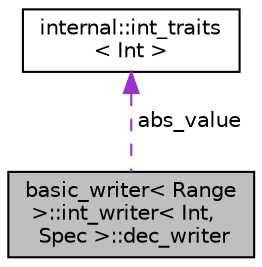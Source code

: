 digraph "basic_writer&lt; Range &gt;::int_writer&lt; Int, Spec &gt;::dec_writer"
{
  edge [fontname="Helvetica",fontsize="10",labelfontname="Helvetica",labelfontsize="10"];
  node [fontname="Helvetica",fontsize="10",shape=record];
  Node1 [label="basic_writer\< Range\l \>::int_writer\< Int,\l Spec \>::dec_writer",height=0.2,width=0.4,color="black", fillcolor="grey75", style="filled" fontcolor="black"];
  Node2 -> Node1 [dir="back",color="darkorchid3",fontsize="10",style="dashed",label=" abs_value" ,fontname="Helvetica"];
  Node2 [label="internal::int_traits\l\< Int \>",height=0.2,width=0.4,color="black", fillcolor="white", style="filled",URL="$structinternal_1_1int__traits.html"];
}
